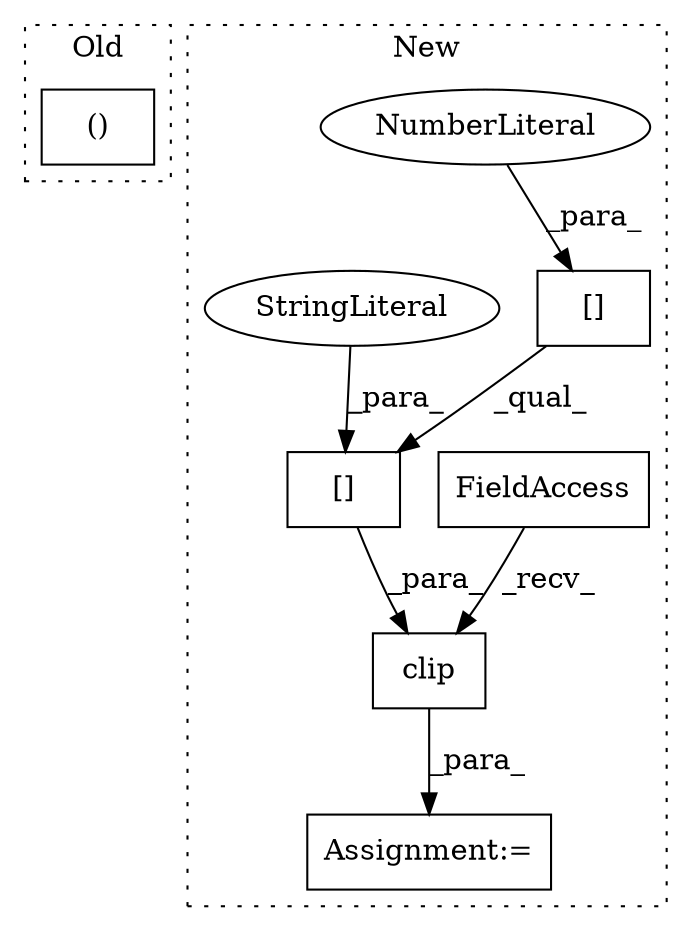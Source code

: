 digraph G {
subgraph cluster0 {
1 [label="()" a="106" s="4817" l="17" shape="box"];
label = "Old";
style="dotted";
}
subgraph cluster1 {
2 [label="clip" a="32" s="5411,5465" l="5,1" shape="box"];
3 [label="[]" a="2" s="5435,5464" l="12,1" shape="box"];
4 [label="Assignment:=" a="7" s="5391" l="1" shape="box"];
5 [label="[]" a="2" s="5435,5445" l="9,1" shape="box"];
6 [label="NumberLiteral" a="34" s="5444" l="1" shape="ellipse"];
7 [label="FieldAccess" a="22" s="5392" l="18" shape="box"];
8 [label="StringLiteral" a="45" s="5447" l="17" shape="ellipse"];
label = "New";
style="dotted";
}
2 -> 4 [label="_para_"];
3 -> 2 [label="_para_"];
5 -> 3 [label="_qual_"];
6 -> 5 [label="_para_"];
7 -> 2 [label="_recv_"];
8 -> 3 [label="_para_"];
}